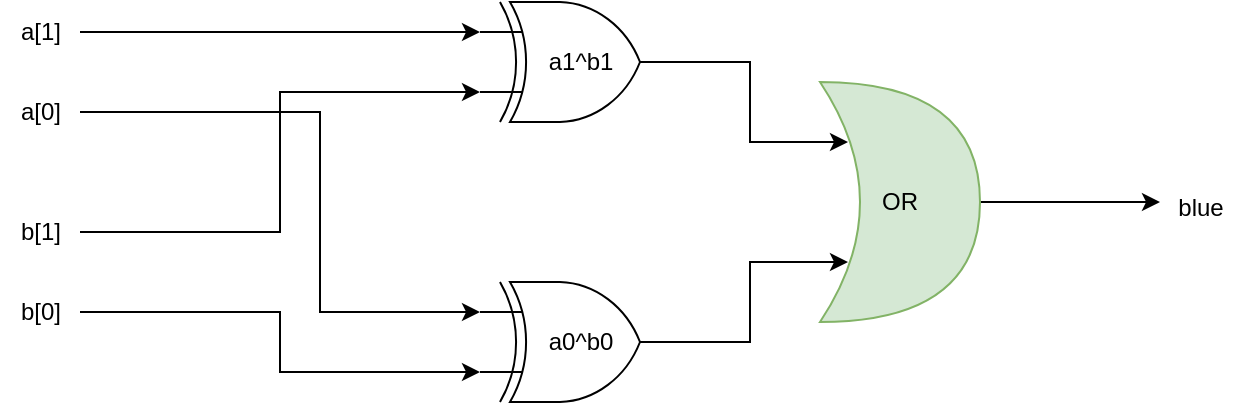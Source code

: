 <mxfile version="26.0.14">
  <diagram name="Page-1" id="qvbksCmrkrJeN7yK2KDr">
    <mxGraphModel dx="1034" dy="446" grid="1" gridSize="10" guides="1" tooltips="1" connect="1" arrows="1" fold="1" page="1" pageScale="1" pageWidth="827" pageHeight="1169" math="0" shadow="0">
      <root>
        <mxCell id="0" />
        <mxCell id="1" parent="0" />
        <mxCell id="Mlgj9tsy6iH4SBRtYf5s-2" value="" style="verticalLabelPosition=bottom;shadow=0;dashed=0;align=center;html=1;verticalAlign=top;shape=mxgraph.electrical.logic_gates.logic_gate;operation=xor;" vertex="1" parent="1">
          <mxGeometry x="340" y="70" width="100" height="60" as="geometry" />
        </mxCell>
        <mxCell id="Mlgj9tsy6iH4SBRtYf5s-3" value="" style="verticalLabelPosition=bottom;shadow=0;dashed=0;align=center;html=1;verticalAlign=top;shape=mxgraph.electrical.logic_gates.logic_gate;operation=xor;" vertex="1" parent="1">
          <mxGeometry x="340" y="210" width="100" height="60" as="geometry" />
        </mxCell>
        <mxCell id="Mlgj9tsy6iH4SBRtYf5s-4" value="a[1]" style="text;html=1;align=center;verticalAlign=middle;resizable=0;points=[];autosize=1;strokeColor=none;fillColor=none;" vertex="1" parent="1">
          <mxGeometry x="100" y="70" width="40" height="30" as="geometry" />
        </mxCell>
        <mxCell id="Mlgj9tsy6iH4SBRtYf5s-5" value="a[0]" style="text;html=1;align=center;verticalAlign=middle;resizable=0;points=[];autosize=1;strokeColor=none;fillColor=none;" vertex="1" parent="1">
          <mxGeometry x="100" y="110" width="40" height="30" as="geometry" />
        </mxCell>
        <mxCell id="Mlgj9tsy6iH4SBRtYf5s-6" value="b[1]" style="text;html=1;align=center;verticalAlign=middle;resizable=0;points=[];autosize=1;strokeColor=none;fillColor=none;" vertex="1" parent="1">
          <mxGeometry x="100" y="170" width="40" height="30" as="geometry" />
        </mxCell>
        <mxCell id="Mlgj9tsy6iH4SBRtYf5s-7" value="b[0]" style="text;html=1;align=center;verticalAlign=middle;resizable=0;points=[];autosize=1;strokeColor=none;fillColor=none;" vertex="1" parent="1">
          <mxGeometry x="100" y="210" width="40" height="30" as="geometry" />
        </mxCell>
        <mxCell id="Mlgj9tsy6iH4SBRtYf5s-8" style="edgeStyle=orthogonalEdgeStyle;rounded=0;orthogonalLoop=1;jettySize=auto;html=1;entryX=0;entryY=0.25;entryDx=0;entryDy=0;entryPerimeter=0;" edge="1" parent="1" source="Mlgj9tsy6iH4SBRtYf5s-4" target="Mlgj9tsy6iH4SBRtYf5s-2">
          <mxGeometry relative="1" as="geometry" />
        </mxCell>
        <mxCell id="Mlgj9tsy6iH4SBRtYf5s-9" style="edgeStyle=orthogonalEdgeStyle;rounded=0;orthogonalLoop=1;jettySize=auto;html=1;entryX=0;entryY=0.75;entryDx=0;entryDy=0;entryPerimeter=0;" edge="1" parent="1" source="Mlgj9tsy6iH4SBRtYf5s-6" target="Mlgj9tsy6iH4SBRtYf5s-2">
          <mxGeometry relative="1" as="geometry" />
        </mxCell>
        <mxCell id="Mlgj9tsy6iH4SBRtYf5s-10" style="edgeStyle=orthogonalEdgeStyle;rounded=0;orthogonalLoop=1;jettySize=auto;html=1;entryX=0;entryY=0.25;entryDx=0;entryDy=0;entryPerimeter=0;" edge="1" parent="1" source="Mlgj9tsy6iH4SBRtYf5s-5" target="Mlgj9tsy6iH4SBRtYf5s-3">
          <mxGeometry relative="1" as="geometry">
            <Array as="points">
              <mxPoint x="260" y="125" />
              <mxPoint x="260" y="225" />
            </Array>
          </mxGeometry>
        </mxCell>
        <mxCell id="Mlgj9tsy6iH4SBRtYf5s-11" style="edgeStyle=orthogonalEdgeStyle;rounded=0;orthogonalLoop=1;jettySize=auto;html=1;entryX=0;entryY=0.75;entryDx=0;entryDy=0;entryPerimeter=0;" edge="1" parent="1" source="Mlgj9tsy6iH4SBRtYf5s-7" target="Mlgj9tsy6iH4SBRtYf5s-3">
          <mxGeometry relative="1" as="geometry" />
        </mxCell>
        <mxCell id="Mlgj9tsy6iH4SBRtYf5s-15" style="edgeStyle=orthogonalEdgeStyle;rounded=0;orthogonalLoop=1;jettySize=auto;html=1;exitX=1;exitY=0.5;exitDx=0;exitDy=0;exitPerimeter=0;" edge="1" parent="1" source="Mlgj9tsy6iH4SBRtYf5s-12">
          <mxGeometry relative="1" as="geometry">
            <mxPoint x="680" y="170" as="targetPoint" />
          </mxGeometry>
        </mxCell>
        <mxCell id="Mlgj9tsy6iH4SBRtYf5s-12" value="OR" style="shape=xor;whiteSpace=wrap;html=1;fillColor=#d5e8d4;strokeColor=#82b366;direction=east;" vertex="1" parent="1">
          <mxGeometry x="510" y="110" width="80" height="120" as="geometry" />
        </mxCell>
        <mxCell id="Mlgj9tsy6iH4SBRtYf5s-13" style="edgeStyle=orthogonalEdgeStyle;rounded=0;orthogonalLoop=1;jettySize=auto;html=1;exitX=1;exitY=0.5;exitDx=0;exitDy=0;exitPerimeter=0;entryX=0.175;entryY=0.25;entryDx=0;entryDy=0;entryPerimeter=0;" edge="1" parent="1" source="Mlgj9tsy6iH4SBRtYf5s-2" target="Mlgj9tsy6iH4SBRtYf5s-12">
          <mxGeometry relative="1" as="geometry" />
        </mxCell>
        <mxCell id="Mlgj9tsy6iH4SBRtYf5s-14" style="edgeStyle=orthogonalEdgeStyle;rounded=0;orthogonalLoop=1;jettySize=auto;html=1;exitX=1;exitY=0.5;exitDx=0;exitDy=0;exitPerimeter=0;entryX=0.175;entryY=0.75;entryDx=0;entryDy=0;entryPerimeter=0;" edge="1" parent="1" source="Mlgj9tsy6iH4SBRtYf5s-3" target="Mlgj9tsy6iH4SBRtYf5s-12">
          <mxGeometry relative="1" as="geometry" />
        </mxCell>
        <mxCell id="Mlgj9tsy6iH4SBRtYf5s-16" value="blue" style="text;html=1;align=center;verticalAlign=middle;resizable=0;points=[];autosize=1;strokeColor=none;fillColor=none;" vertex="1" parent="1">
          <mxGeometry x="675" y="158" width="50" height="30" as="geometry" />
        </mxCell>
        <mxCell id="Mlgj9tsy6iH4SBRtYf5s-17" value="a1^b1" style="text;html=1;align=center;verticalAlign=middle;resizable=0;points=[];autosize=1;strokeColor=none;fillColor=none;" vertex="1" parent="1">
          <mxGeometry x="360" y="85" width="60" height="30" as="geometry" />
        </mxCell>
        <mxCell id="Mlgj9tsy6iH4SBRtYf5s-18" value="a0^b0" style="text;html=1;align=center;verticalAlign=middle;resizable=0;points=[];autosize=1;strokeColor=none;fillColor=none;" vertex="1" parent="1">
          <mxGeometry x="360" y="225" width="60" height="30" as="geometry" />
        </mxCell>
      </root>
    </mxGraphModel>
  </diagram>
</mxfile>
